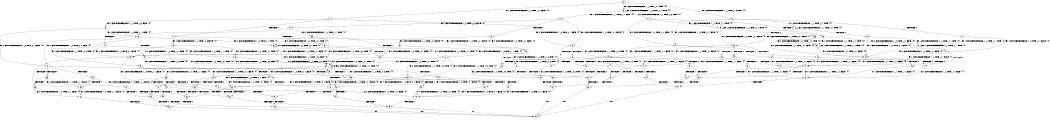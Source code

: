digraph BCG {
size = "7, 10.5";
center = TRUE;
node [shape = circle];
0 [peripheries = 2];
0 -> 1 [label = "EX !1 !ATOMIC_EXCH_BRANCH (1, +1, TRUE, +1, 1, FALSE) !{0}"];
0 -> 2 [label = "EX !2 !ATOMIC_EXCH_BRANCH (1, +1, TRUE, +0, 3, TRUE) !{0}"];
0 -> 3 [label = "EX !0 !ATOMIC_EXCH_BRANCH (1, +0, TRUE, +0, 1, TRUE) !{0}"];
1 -> 4 [label = "TERMINATE !1"];
1 -> 5 [label = "EX !2 !ATOMIC_EXCH_BRANCH (1, +1, TRUE, +0, 3, FALSE) !{0}"];
1 -> 6 [label = "EX !0 !ATOMIC_EXCH_BRANCH (1, +0, TRUE, +0, 1, FALSE) !{0}"];
2 -> 7 [label = "TERMINATE !2"];
2 -> 8 [label = "EX !1 !ATOMIC_EXCH_BRANCH (1, +1, TRUE, +1, 1, TRUE) !{0}"];
2 -> 9 [label = "EX !0 !ATOMIC_EXCH_BRANCH (1, +0, TRUE, +0, 1, FALSE) !{0}"];
3 -> 10 [label = "EX !1 !ATOMIC_EXCH_BRANCH (1, +1, TRUE, +1, 1, FALSE) !{0}"];
3 -> 11 [label = "EX !2 !ATOMIC_EXCH_BRANCH (1, +1, TRUE, +0, 3, TRUE) !{0}"];
3 -> 3 [label = "EX !0 !ATOMIC_EXCH_BRANCH (1, +0, TRUE, +0, 1, TRUE) !{0}"];
4 -> 12 [label = "EX !2 !ATOMIC_EXCH_BRANCH (1, +1, TRUE, +0, 3, FALSE) !{0}"];
4 -> 13 [label = "EX !0 !ATOMIC_EXCH_BRANCH (1, +0, TRUE, +0, 1, FALSE) !{0}"];
5 -> 14 [label = "TERMINATE !1"];
5 -> 15 [label = "EX !0 !ATOMIC_EXCH_BRANCH (1, +0, TRUE, +0, 1, FALSE) !{0}"];
5 -> 16 [label = "EX !2 !ATOMIC_EXCH_BRANCH (1, +0, TRUE, +1, 1, TRUE) !{0}"];
6 -> 17 [label = "TERMINATE !1"];
6 -> 18 [label = "TERMINATE !0"];
6 -> 19 [label = "EX !2 !ATOMIC_EXCH_BRANCH (1, +1, TRUE, +0, 3, TRUE) !{0}"];
7 -> 20 [label = "EX !1 !ATOMIC_EXCH_BRANCH (1, +1, TRUE, +1, 1, TRUE) !{0}"];
7 -> 21 [label = "EX !0 !ATOMIC_EXCH_BRANCH (1, +0, TRUE, +0, 1, FALSE) !{0}"];
8 -> 22 [label = "TERMINATE !2"];
8 -> 23 [label = "EX !0 !ATOMIC_EXCH_BRANCH (1, +0, TRUE, +0, 1, FALSE) !{0}"];
8 -> 8 [label = "EX !1 !ATOMIC_EXCH_BRANCH (1, +1, TRUE, +1, 1, TRUE) !{0}"];
9 -> 24 [label = "TERMINATE !2"];
9 -> 25 [label = "TERMINATE !0"];
9 -> 19 [label = "EX !1 !ATOMIC_EXCH_BRANCH (1, +1, TRUE, +1, 1, FALSE) !{0}"];
10 -> 26 [label = "TERMINATE !1"];
10 -> 27 [label = "EX !2 !ATOMIC_EXCH_BRANCH (1, +1, TRUE, +0, 3, FALSE) !{0}"];
10 -> 6 [label = "EX !0 !ATOMIC_EXCH_BRANCH (1, +0, TRUE, +0, 1, FALSE) !{0}"];
11 -> 28 [label = "TERMINATE !2"];
11 -> 29 [label = "EX !1 !ATOMIC_EXCH_BRANCH (1, +1, TRUE, +1, 1, TRUE) !{0}"];
11 -> 9 [label = "EX !0 !ATOMIC_EXCH_BRANCH (1, +0, TRUE, +0, 1, FALSE) !{0}"];
12 -> 30 [label = "EX !0 !ATOMIC_EXCH_BRANCH (1, +0, TRUE, +0, 1, FALSE) !{0}"];
12 -> 31 [label = "EX !2 !ATOMIC_EXCH_BRANCH (1, +0, TRUE, +1, 1, TRUE) !{0}"];
13 -> 32 [label = "TERMINATE !0"];
13 -> 33 [label = "EX !2 !ATOMIC_EXCH_BRANCH (1, +1, TRUE, +0, 3, TRUE) !{0}"];
14 -> 30 [label = "EX !0 !ATOMIC_EXCH_BRANCH (1, +0, TRUE, +0, 1, FALSE) !{0}"];
14 -> 31 [label = "EX !2 !ATOMIC_EXCH_BRANCH (1, +0, TRUE, +1, 1, TRUE) !{0}"];
15 -> 34 [label = "TERMINATE !1"];
15 -> 35 [label = "TERMINATE !0"];
15 -> 36 [label = "EX !2 !ATOMIC_EXCH_BRANCH (1, +0, TRUE, +1, 1, FALSE) !{0}"];
16 -> 37 [label = "TERMINATE !1"];
16 -> 38 [label = "EX !0 !ATOMIC_EXCH_BRANCH (1, +0, TRUE, +0, 1, TRUE) !{0}"];
16 -> 39 [label = "EX !2 !ATOMIC_EXCH_BRANCH (1, +1, TRUE, +0, 3, TRUE) !{0}"];
17 -> 32 [label = "TERMINATE !0"];
17 -> 33 [label = "EX !2 !ATOMIC_EXCH_BRANCH (1, +1, TRUE, +0, 3, TRUE) !{0}"];
18 -> 40 [label = "TERMINATE !1"];
18 -> 41 [label = "EX !2 !ATOMIC_EXCH_BRANCH (1, +1, TRUE, +0, 3, TRUE) !{1}"];
19 -> 42 [label = "TERMINATE !1"];
19 -> 43 [label = "TERMINATE !2"];
19 -> 44 [label = "TERMINATE !0"];
20 -> 45 [label = "EX !0 !ATOMIC_EXCH_BRANCH (1, +0, TRUE, +0, 1, FALSE) !{0}"];
20 -> 20 [label = "EX !1 !ATOMIC_EXCH_BRANCH (1, +1, TRUE, +1, 1, TRUE) !{0}"];
21 -> 46 [label = "TERMINATE !0"];
21 -> 47 [label = "EX !1 !ATOMIC_EXCH_BRANCH (1, +1, TRUE, +1, 1, FALSE) !{0}"];
22 -> 45 [label = "EX !0 !ATOMIC_EXCH_BRANCH (1, +0, TRUE, +0, 1, FALSE) !{0}"];
22 -> 20 [label = "EX !1 !ATOMIC_EXCH_BRANCH (1, +1, TRUE, +1, 1, TRUE) !{0}"];
23 -> 48 [label = "TERMINATE !2"];
23 -> 49 [label = "TERMINATE !0"];
23 -> 19 [label = "EX !1 !ATOMIC_EXCH_BRANCH (1, +1, TRUE, +1, 1, FALSE) !{0}"];
24 -> 46 [label = "TERMINATE !0"];
24 -> 47 [label = "EX !1 !ATOMIC_EXCH_BRANCH (1, +1, TRUE, +1, 1, FALSE) !{0}"];
25 -> 50 [label = "TERMINATE !2"];
25 -> 41 [label = "EX !1 !ATOMIC_EXCH_BRANCH (1, +1, TRUE, +1, 1, FALSE) !{1}"];
26 -> 51 [label = "EX !2 !ATOMIC_EXCH_BRANCH (1, +1, TRUE, +0, 3, FALSE) !{0}"];
26 -> 13 [label = "EX !0 !ATOMIC_EXCH_BRANCH (1, +0, TRUE, +0, 1, FALSE) !{0}"];
27 -> 52 [label = "TERMINATE !1"];
27 -> 53 [label = "EX !2 !ATOMIC_EXCH_BRANCH (1, +0, TRUE, +1, 1, TRUE) !{0}"];
27 -> 15 [label = "EX !0 !ATOMIC_EXCH_BRANCH (1, +0, TRUE, +0, 1, FALSE) !{0}"];
28 -> 54 [label = "EX !1 !ATOMIC_EXCH_BRANCH (1, +1, TRUE, +1, 1, TRUE) !{0}"];
28 -> 21 [label = "EX !0 !ATOMIC_EXCH_BRANCH (1, +0, TRUE, +0, 1, FALSE) !{0}"];
29 -> 55 [label = "TERMINATE !2"];
29 -> 29 [label = "EX !1 !ATOMIC_EXCH_BRANCH (1, +1, TRUE, +1, 1, TRUE) !{0}"];
29 -> 23 [label = "EX !0 !ATOMIC_EXCH_BRANCH (1, +0, TRUE, +0, 1, FALSE) !{0}"];
30 -> 56 [label = "TERMINATE !0"];
30 -> 57 [label = "EX !2 !ATOMIC_EXCH_BRANCH (1, +0, TRUE, +1, 1, FALSE) !{0}"];
31 -> 58 [label = "EX !0 !ATOMIC_EXCH_BRANCH (1, +0, TRUE, +0, 1, TRUE) !{0}"];
31 -> 59 [label = "EX !2 !ATOMIC_EXCH_BRANCH (1, +1, TRUE, +0, 3, TRUE) !{0}"];
32 -> 60 [label = "EX !2 !ATOMIC_EXCH_BRANCH (1, +1, TRUE, +0, 3, TRUE) !{2}"];
33 -> 61 [label = "TERMINATE !2"];
33 -> 62 [label = "TERMINATE !0"];
34 -> 56 [label = "TERMINATE !0"];
34 -> 57 [label = "EX !2 !ATOMIC_EXCH_BRANCH (1, +0, TRUE, +1, 1, FALSE) !{0}"];
35 -> 63 [label = "TERMINATE !1"];
35 -> 64 [label = "EX !2 !ATOMIC_EXCH_BRANCH (1, +0, TRUE, +1, 1, FALSE) !{1}"];
36 -> 65 [label = "TERMINATE !1"];
36 -> 66 [label = "TERMINATE !2"];
36 -> 67 [label = "TERMINATE !0"];
37 -> 58 [label = "EX !0 !ATOMIC_EXCH_BRANCH (1, +0, TRUE, +0, 1, TRUE) !{0}"];
37 -> 59 [label = "EX !2 !ATOMIC_EXCH_BRANCH (1, +1, TRUE, +0, 3, TRUE) !{0}"];
38 -> 68 [label = "TERMINATE !1"];
38 -> 69 [label = "EX !2 !ATOMIC_EXCH_BRANCH (1, +1, TRUE, +0, 3, TRUE) !{0}"];
38 -> 38 [label = "EX !0 !ATOMIC_EXCH_BRANCH (1, +0, TRUE, +0, 1, TRUE) !{0}"];
39 -> 70 [label = "TERMINATE !1"];
39 -> 71 [label = "TERMINATE !2"];
39 -> 72 [label = "EX !0 !ATOMIC_EXCH_BRANCH (1, +0, TRUE, +0, 1, FALSE) !{0}"];
40 -> 60 [label = "EX !2 !ATOMIC_EXCH_BRANCH (1, +1, TRUE, +0, 3, TRUE) !{2}"];
41 -> 73 [label = "TERMINATE !1"];
41 -> 74 [label = "TERMINATE !2"];
42 -> 61 [label = "TERMINATE !2"];
42 -> 62 [label = "TERMINATE !0"];
43 -> 75 [label = "TERMINATE !1"];
43 -> 76 [label = "TERMINATE !0"];
44 -> 73 [label = "TERMINATE !1"];
44 -> 74 [label = "TERMINATE !2"];
45 -> 77 [label = "TERMINATE !0"];
45 -> 47 [label = "EX !1 !ATOMIC_EXCH_BRANCH (1, +1, TRUE, +1, 1, FALSE) !{0}"];
46 -> 78 [label = "EX !1 !ATOMIC_EXCH_BRANCH (1, +1, TRUE, +1, 1, FALSE) !{1}"];
47 -> 75 [label = "TERMINATE !1"];
47 -> 76 [label = "TERMINATE !0"];
48 -> 77 [label = "TERMINATE !0"];
48 -> 47 [label = "EX !1 !ATOMIC_EXCH_BRANCH (1, +1, TRUE, +1, 1, FALSE) !{0}"];
49 -> 79 [label = "TERMINATE !2"];
49 -> 41 [label = "EX !1 !ATOMIC_EXCH_BRANCH (1, +1, TRUE, +1, 1, FALSE) !{1}"];
50 -> 78 [label = "EX !1 !ATOMIC_EXCH_BRANCH (1, +1, TRUE, +1, 1, FALSE) !{1}"];
51 -> 80 [label = "EX !2 !ATOMIC_EXCH_BRANCH (1, +0, TRUE, +1, 1, TRUE) !{0}"];
51 -> 30 [label = "EX !0 !ATOMIC_EXCH_BRANCH (1, +0, TRUE, +0, 1, FALSE) !{0}"];
52 -> 80 [label = "EX !2 !ATOMIC_EXCH_BRANCH (1, +0, TRUE, +1, 1, TRUE) !{0}"];
52 -> 30 [label = "EX !0 !ATOMIC_EXCH_BRANCH (1, +0, TRUE, +0, 1, FALSE) !{0}"];
53 -> 68 [label = "TERMINATE !1"];
53 -> 69 [label = "EX !2 !ATOMIC_EXCH_BRANCH (1, +1, TRUE, +0, 3, TRUE) !{0}"];
53 -> 38 [label = "EX !0 !ATOMIC_EXCH_BRANCH (1, +0, TRUE, +0, 1, TRUE) !{0}"];
54 -> 54 [label = "EX !1 !ATOMIC_EXCH_BRANCH (1, +1, TRUE, +1, 1, TRUE) !{0}"];
54 -> 45 [label = "EX !0 !ATOMIC_EXCH_BRANCH (1, +0, TRUE, +0, 1, FALSE) !{0}"];
55 -> 54 [label = "EX !1 !ATOMIC_EXCH_BRANCH (1, +1, TRUE, +1, 1, TRUE) !{0}"];
55 -> 45 [label = "EX !0 !ATOMIC_EXCH_BRANCH (1, +0, TRUE, +0, 1, FALSE) !{0}"];
56 -> 81 [label = "EX !2 !ATOMIC_EXCH_BRANCH (1, +0, TRUE, +1, 1, FALSE) !{2}"];
57 -> 82 [label = "TERMINATE !2"];
57 -> 83 [label = "TERMINATE !0"];
58 -> 84 [label = "EX !2 !ATOMIC_EXCH_BRANCH (1, +1, TRUE, +0, 3, TRUE) !{0}"];
58 -> 58 [label = "EX !0 !ATOMIC_EXCH_BRANCH (1, +0, TRUE, +0, 1, TRUE) !{0}"];
59 -> 85 [label = "TERMINATE !2"];
59 -> 86 [label = "EX !0 !ATOMIC_EXCH_BRANCH (1, +0, TRUE, +0, 1, FALSE) !{0}"];
60 -> 87 [label = "TERMINATE !2"];
61 -> 88 [label = "TERMINATE !0"];
62 -> 87 [label = "TERMINATE !2"];
63 -> 81 [label = "EX !2 !ATOMIC_EXCH_BRANCH (1, +0, TRUE, +1, 1, FALSE) !{2}"];
64 -> 89 [label = "TERMINATE !1"];
64 -> 90 [label = "TERMINATE !2"];
65 -> 82 [label = "TERMINATE !2"];
65 -> 83 [label = "TERMINATE !0"];
66 -> 91 [label = "TERMINATE !1"];
66 -> 92 [label = "TERMINATE !0"];
67 -> 89 [label = "TERMINATE !1"];
67 -> 90 [label = "TERMINATE !2"];
68 -> 84 [label = "EX !2 !ATOMIC_EXCH_BRANCH (1, +1, TRUE, +0, 3, TRUE) !{0}"];
68 -> 58 [label = "EX !0 !ATOMIC_EXCH_BRANCH (1, +0, TRUE, +0, 1, TRUE) !{0}"];
69 -> 93 [label = "TERMINATE !1"];
69 -> 94 [label = "TERMINATE !2"];
69 -> 72 [label = "EX !0 !ATOMIC_EXCH_BRANCH (1, +0, TRUE, +0, 1, FALSE) !{0}"];
70 -> 85 [label = "TERMINATE !2"];
70 -> 86 [label = "EX !0 !ATOMIC_EXCH_BRANCH (1, +0, TRUE, +0, 1, FALSE) !{0}"];
71 -> 95 [label = "TERMINATE !1"];
71 -> 96 [label = "EX !0 !ATOMIC_EXCH_BRANCH (1, +0, TRUE, +0, 1, FALSE) !{0}"];
72 -> 65 [label = "TERMINATE !1"];
72 -> 66 [label = "TERMINATE !2"];
72 -> 67 [label = "TERMINATE !0"];
73 -> 87 [label = "TERMINATE !2"];
74 -> 97 [label = "TERMINATE !1"];
75 -> 88 [label = "TERMINATE !0"];
76 -> 97 [label = "TERMINATE !1"];
77 -> 78 [label = "EX !1 !ATOMIC_EXCH_BRANCH (1, +1, TRUE, +1, 1, FALSE) !{1}"];
78 -> 97 [label = "TERMINATE !1"];
79 -> 78 [label = "EX !1 !ATOMIC_EXCH_BRANCH (1, +1, TRUE, +1, 1, FALSE) !{1}"];
80 -> 84 [label = "EX !2 !ATOMIC_EXCH_BRANCH (1, +1, TRUE, +0, 3, TRUE) !{0}"];
80 -> 58 [label = "EX !0 !ATOMIC_EXCH_BRANCH (1, +0, TRUE, +0, 1, TRUE) !{0}"];
81 -> 98 [label = "TERMINATE !2"];
82 -> 99 [label = "TERMINATE !0"];
83 -> 98 [label = "TERMINATE !2"];
84 -> 100 [label = "TERMINATE !2"];
84 -> 86 [label = "EX !0 !ATOMIC_EXCH_BRANCH (1, +0, TRUE, +0, 1, FALSE) !{0}"];
85 -> 101 [label = "EX !0 !ATOMIC_EXCH_BRANCH (1, +0, TRUE, +0, 1, FALSE) !{0}"];
86 -> 82 [label = "TERMINATE !2"];
86 -> 83 [label = "TERMINATE !0"];
87 -> 102 [label = "exit"];
88 -> 102 [label = "exit"];
89 -> 98 [label = "TERMINATE !2"];
90 -> 103 [label = "TERMINATE !1"];
91 -> 99 [label = "TERMINATE !0"];
92 -> 103 [label = "TERMINATE !1"];
93 -> 100 [label = "TERMINATE !2"];
93 -> 86 [label = "EX !0 !ATOMIC_EXCH_BRANCH (1, +0, TRUE, +0, 1, FALSE) !{0}"];
94 -> 104 [label = "TERMINATE !1"];
94 -> 96 [label = "EX !0 !ATOMIC_EXCH_BRANCH (1, +0, TRUE, +0, 1, FALSE) !{0}"];
95 -> 101 [label = "EX !0 !ATOMIC_EXCH_BRANCH (1, +0, TRUE, +0, 1, FALSE) !{0}"];
96 -> 91 [label = "TERMINATE !1"];
96 -> 92 [label = "TERMINATE !0"];
97 -> 102 [label = "exit"];
98 -> 102 [label = "exit"];
99 -> 102 [label = "exit"];
100 -> 101 [label = "EX !0 !ATOMIC_EXCH_BRANCH (1, +0, TRUE, +0, 1, FALSE) !{0}"];
101 -> 99 [label = "TERMINATE !0"];
103 -> 102 [label = "exit"];
104 -> 101 [label = "EX !0 !ATOMIC_EXCH_BRANCH (1, +0, TRUE, +0, 1, FALSE) !{0}"];
}
